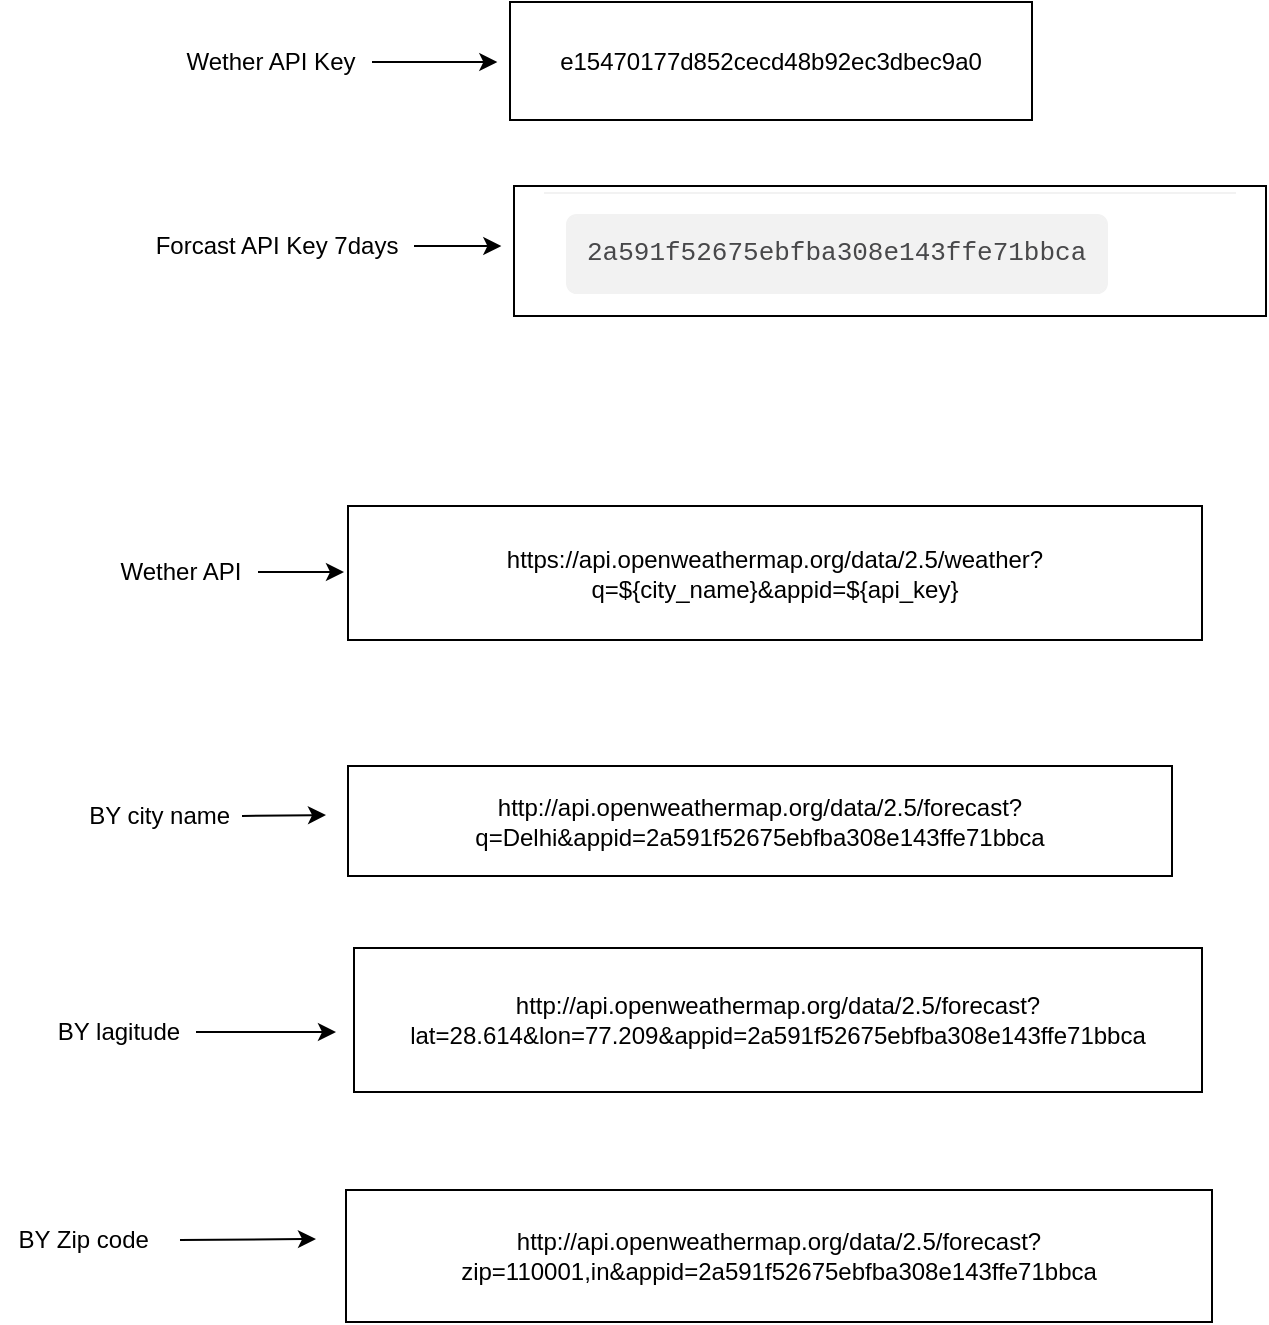 <mxfile>
    <diagram id="qTbkx0kXrFyqjD3-M7lF" name="Page-1">
        <mxGraphModel dx="898" dy="1566" grid="0" gridSize="10" guides="1" tooltips="1" connect="1" arrows="1" fold="1" page="1" pageScale="1" pageWidth="850" pageHeight="1100" math="0" shadow="0">
            <root>
                <mxCell id="0"/>
                <mxCell id="1" parent="0"/>
                <mxCell id="3" value="BY city name&amp;nbsp;" style="text;html=1;align=center;verticalAlign=middle;resizable=0;points=[];autosize=1;strokeColor=none;fillColor=none;" vertex="1" parent="1">
                    <mxGeometry x="58" y="-12" width="92" height="26" as="geometry"/>
                </mxCell>
                <UserObject label="http://api.openweathermap.org/data/2.5/forecast?q=Delhi&amp;appid=2a591f52675ebfba308e143ffe71bbca" link="http://api.openweathermap.org/data/2.5/forecast?q=Delhi&amp;appid=2a591f52675ebfba308e143ffe71bbca" id="4">
                    <mxCell style="whiteSpace=wrap;html=1;" vertex="1" parent="1">
                        <mxGeometry x="197" y="-24" width="412" height="55" as="geometry"/>
                    </mxCell>
                </UserObject>
                <mxCell id="5" value="" style="edgeStyle=none;orthogonalLoop=1;jettySize=auto;html=1;" edge="1" parent="1">
                    <mxGeometry width="100" relative="1" as="geometry">
                        <mxPoint x="144" y="1" as="sourcePoint"/>
                        <mxPoint x="186" y="0.5" as="targetPoint"/>
                        <Array as="points"/>
                    </mxGeometry>
                </mxCell>
                <mxCell id="24" style="edgeStyle=none;html=1;" edge="1" parent="1" source="6">
                    <mxGeometry relative="1" as="geometry">
                        <mxPoint x="191" y="109" as="targetPoint"/>
                    </mxGeometry>
                </mxCell>
                <mxCell id="6" value="BY lagitude" style="text;html=1;align=center;verticalAlign=middle;resizable=0;points=[];autosize=1;strokeColor=none;fillColor=none;" vertex="1" parent="1">
                    <mxGeometry x="42" y="96" width="79" height="26" as="geometry"/>
                </mxCell>
                <UserObject label="http://api.openweathermap.org/data/2.5/forecast?lat=28.614&amp;lon=77.209&amp;appid=2a591f52675ebfba308e143ffe71bbca" link="http://api.openweathermap.org/data/2.5/forecast?lat=28.614&amp;lon=77.209&amp;appid=2a591f52675ebfba308e143ffe71bbca" id="9">
                    <mxCell style="whiteSpace=wrap;html=1;" vertex="1" parent="1">
                        <mxGeometry x="200" y="67" width="424" height="72" as="geometry"/>
                    </mxCell>
                </UserObject>
                <mxCell id="10" value="BY Zip code&amp;nbsp;" style="text;html=1;align=center;verticalAlign=middle;resizable=0;points=[];autosize=1;strokeColor=none;fillColor=none;" vertex="1" parent="1">
                    <mxGeometry x="23" y="200" width="86" height="26" as="geometry"/>
                </mxCell>
                <mxCell id="11" value="" style="edgeStyle=none;orthogonalLoop=1;jettySize=auto;html=1;" edge="1" parent="1">
                    <mxGeometry width="100" relative="1" as="geometry">
                        <mxPoint x="113" y="213" as="sourcePoint"/>
                        <mxPoint x="181" y="212.5" as="targetPoint"/>
                        <Array as="points"/>
                    </mxGeometry>
                </mxCell>
                <UserObject label="http://api.openweathermap.org/data/2.5/forecast?zip=110001,in&amp;appid=2a591f52675ebfba308e143ffe71bbca" link="http://api.openweathermap.org/data/2.5/forecast?zip=110001,in&amp;appid=2a591f52675ebfba308e143ffe71bbca" id="12">
                    <mxCell style="whiteSpace=wrap;html=1;" vertex="1" parent="1">
                        <mxGeometry x="196" y="188" width="433" height="66" as="geometry"/>
                    </mxCell>
                </UserObject>
                <mxCell id="14" style="edgeStyle=none;html=1;" edge="1" parent="1" source="13">
                    <mxGeometry relative="1" as="geometry">
                        <mxPoint x="195" y="-121" as="targetPoint"/>
                    </mxGeometry>
                </mxCell>
                <mxCell id="13" value="Wether API" style="text;html=1;align=center;verticalAlign=middle;resizable=0;points=[];autosize=1;strokeColor=none;fillColor=none;" vertex="1" parent="1">
                    <mxGeometry x="74" y="-134" width="78" height="26" as="geometry"/>
                </mxCell>
                <UserObject label="https://api.openweathermap.org/data/2.5/weather?q=${city_name}&amp;appid=${api_key}" link="https://api.openweathermap.org/data/2.5/weather?q=${city_name}&amp;appid=${api_key}" id="15">
                    <mxCell style="whiteSpace=wrap;html=1;" vertex="1" parent="1">
                        <mxGeometry x="197" y="-154" width="427" height="67" as="geometry"/>
                    </mxCell>
                </UserObject>
                <mxCell id="17" style="edgeStyle=none;html=1;" edge="1" parent="1" source="16">
                    <mxGeometry relative="1" as="geometry">
                        <mxPoint x="271.667" y="-376" as="targetPoint"/>
                    </mxGeometry>
                </mxCell>
                <mxCell id="16" value="&lt;span style=&quot;color: rgb(0, 0, 0);&quot;&gt;Wether API Key&lt;/span&gt;" style="text;html=1;align=center;verticalAlign=middle;resizable=0;points=[];autosize=1;strokeColor=none;fillColor=none;" vertex="1" parent="1">
                    <mxGeometry x="107" y="-389" width="102" height="26" as="geometry"/>
                </mxCell>
                <mxCell id="18" value="e15470177d852cecd48b92ec3dbec9a0" style="whiteSpace=wrap;html=1;" vertex="1" parent="1">
                    <mxGeometry x="278" y="-406" width="261" height="59" as="geometry"/>
                </mxCell>
                <mxCell id="19" style="edgeStyle=none;html=1;" edge="1" parent="1" source="20">
                    <mxGeometry relative="1" as="geometry">
                        <mxPoint x="273.667" y="-284" as="targetPoint"/>
                    </mxGeometry>
                </mxCell>
                <mxCell id="20" value="&lt;span style=&quot;color: rgb(0, 0, 0);&quot;&gt;Forcast API Key 7days&lt;/span&gt;" style="text;html=1;align=center;verticalAlign=middle;resizable=0;points=[];autosize=1;strokeColor=none;fillColor=none;" vertex="1" parent="1">
                    <mxGeometry x="91" y="-297" width="139" height="26" as="geometry"/>
                </mxCell>
                <mxCell id="21" value="&lt;table style=&quot;border-spacing: 0px; border-collapse: collapse; max-width: 100%; background-color: rgb(255, 255, 255); color: rgb(72, 72, 74); font-family: Arial, sans-serif; font-size: 14px; text-align: start;&quot; class=&quot;material_table api-keys&quot;&gt;&lt;tbody style=&quot;box-sizing: border-box;&quot;&gt;&lt;tr style=&quot;box-sizing: border-box;&quot;&gt;&lt;td style=&quot;box-sizing: border-box; padding: 8pt 24pt 8pt 8pt; border-top: 1px solid rgb(242, 242, 242); vertical-align: middle;&quot;&gt;&lt;pre style=&quot;box-sizing: border-box; overflow: auto; font-family: Menlo, Monaco, Consolas, &amp;quot;Courier New&amp;quot;, monospace; font-size: 13px; padding: 9.5px; margin: 0px; line-height: 1.429; color: rgb(72, 72, 74); word-break: break-all; overflow-wrap: break-word; background-color: rgb(242, 242, 242); border: 1px solid rgb(242, 242, 242); border-radius: 4pt;&quot;&gt;2a591f52675ebfba308e143ffe71bbca&lt;/pre&gt;&lt;/td&gt;&lt;td style=&quot;box-sizing: border-box; padding: 8pt 24pt 8pt 0px; border-top: 1px solid rgb(242, 242, 242); vertical-align: middle;&quot;&gt;&lt;/td&gt;&lt;/tr&gt;&lt;/tbody&gt;&lt;/table&gt;" style="whiteSpace=wrap;html=1;" vertex="1" parent="1">
                    <mxGeometry x="280" y="-314" width="376" height="65" as="geometry"/>
                </mxCell>
            </root>
        </mxGraphModel>
    </diagram>
</mxfile>